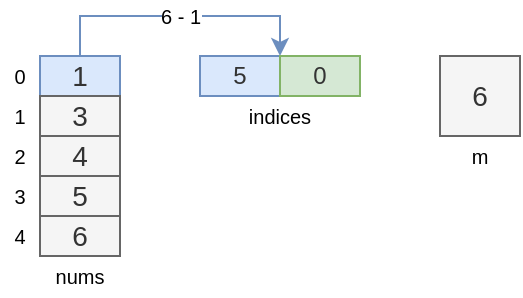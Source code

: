 <mxfile version="26.1.1" pages="4">
  <diagram name="1" id="XxaEcn1D0qPyR1fZYPSp">
    <mxGraphModel dx="830" dy="492" grid="1" gridSize="10" guides="1" tooltips="1" connect="1" arrows="1" fold="1" page="1" pageScale="1" pageWidth="340" pageHeight="220" math="0" shadow="0">
      <root>
        <mxCell id="T0aFZszhNgqpVuCYx-Jp-0" />
        <mxCell id="T0aFZszhNgqpVuCYx-Jp-1" parent="T0aFZszhNgqpVuCYx-Jp-0" />
        <mxCell id="_S6RzJJ14RBt0gjqpuyq-35" value="&lt;font style=&quot;font-size: 10px;&quot;&gt;6 - 1&lt;/font&gt;" style="edgeStyle=orthogonalEdgeStyle;rounded=0;orthogonalLoop=1;jettySize=auto;html=1;exitX=0.5;exitY=0;exitDx=0;exitDy=0;entryX=0;entryY=0;entryDx=0;entryDy=0;fillColor=#dae8fc;strokeColor=#6c8ebf;" parent="T0aFZszhNgqpVuCYx-Jp-1" source="_S6RzJJ14RBt0gjqpuyq-36" target="_S6RzJJ14RBt0gjqpuyq-40" edge="1">
          <mxGeometry relative="1" as="geometry" />
        </mxCell>
        <mxCell id="_S6RzJJ14RBt0gjqpuyq-36" value="1" style="rounded=0;whiteSpace=wrap;html=1;fontSize=14;fillColor=#dae8fc;strokeColor=#6c8ebf;fontColor=#333333;" parent="T0aFZszhNgqpVuCYx-Jp-1" vertex="1">
          <mxGeometry x="60" y="60" width="40" height="20" as="geometry" />
        </mxCell>
        <mxCell id="_S6RzJJ14RBt0gjqpuyq-37" value="3" style="rounded=0;whiteSpace=wrap;html=1;fontSize=14;fillColor=#f5f5f5;strokeColor=#666666;fontColor=#333333;" parent="T0aFZszhNgqpVuCYx-Jp-1" vertex="1">
          <mxGeometry x="60" y="80" width="40" height="20" as="geometry" />
        </mxCell>
        <mxCell id="_S6RzJJ14RBt0gjqpuyq-38" value="4" style="rounded=0;whiteSpace=wrap;html=1;fontSize=14;fillColor=#f5f5f5;strokeColor=#666666;fontColor=#333333;" parent="T0aFZszhNgqpVuCYx-Jp-1" vertex="1">
          <mxGeometry x="60" y="100" width="40" height="20" as="geometry" />
        </mxCell>
        <mxCell id="_S6RzJJ14RBt0gjqpuyq-39" value="5" style="rounded=0;whiteSpace=wrap;html=1;fillColor=#dae8fc;strokeColor=#6c8ebf;fontColor=#333333;" parent="T0aFZszhNgqpVuCYx-Jp-1" vertex="1">
          <mxGeometry x="140" y="60" width="40" height="20" as="geometry" />
        </mxCell>
        <mxCell id="_S6RzJJ14RBt0gjqpuyq-40" value="0" style="rounded=0;whiteSpace=wrap;html=1;fillColor=#d5e8d4;strokeColor=#82b366;fontColor=#333333;" parent="T0aFZszhNgqpVuCYx-Jp-1" vertex="1">
          <mxGeometry x="180" y="60" width="40" height="20" as="geometry" />
        </mxCell>
        <mxCell id="_S6RzJJ14RBt0gjqpuyq-42" value="6" style="rounded=0;whiteSpace=wrap;html=1;fontSize=14;fillColor=#f5f5f5;strokeColor=#666666;fontColor=#333333;" parent="T0aFZszhNgqpVuCYx-Jp-1" vertex="1">
          <mxGeometry x="260" y="60" width="40" height="40" as="geometry" />
        </mxCell>
        <mxCell id="_S6RzJJ14RBt0gjqpuyq-43" value="m" style="text;html=1;align=center;verticalAlign=middle;whiteSpace=wrap;rounded=0;fontSize=10;" parent="T0aFZszhNgqpVuCYx-Jp-1" vertex="1">
          <mxGeometry x="260" y="100" width="40" height="20" as="geometry" />
        </mxCell>
        <mxCell id="_S6RzJJ14RBt0gjqpuyq-44" value="indices" style="text;html=1;align=center;verticalAlign=middle;whiteSpace=wrap;rounded=0;fontSize=10;" parent="T0aFZszhNgqpVuCYx-Jp-1" vertex="1">
          <mxGeometry x="140" y="80" width="80" height="20" as="geometry" />
        </mxCell>
        <mxCell id="_S6RzJJ14RBt0gjqpuyq-45" value="nums" style="text;html=1;align=center;verticalAlign=middle;whiteSpace=wrap;rounded=0;fontSize=10;" parent="T0aFZszhNgqpVuCYx-Jp-1" vertex="1">
          <mxGeometry x="60" y="160" width="40" height="20" as="geometry" />
        </mxCell>
        <mxCell id="M0JT2sJg_n8GG57qIqw5-2" value="5" style="rounded=0;whiteSpace=wrap;html=1;fontSize=14;fillColor=#f5f5f5;strokeColor=#666666;fontColor=#333333;" vertex="1" parent="T0aFZszhNgqpVuCYx-Jp-1">
          <mxGeometry x="60" y="120" width="40" height="20" as="geometry" />
        </mxCell>
        <mxCell id="M0JT2sJg_n8GG57qIqw5-4" value="6" style="rounded=0;whiteSpace=wrap;html=1;fontSize=14;fillColor=#f5f5f5;strokeColor=#666666;fontColor=#333333;" vertex="1" parent="T0aFZszhNgqpVuCYx-Jp-1">
          <mxGeometry x="60" y="140" width="40" height="20" as="geometry" />
        </mxCell>
        <mxCell id="M0JT2sJg_n8GG57qIqw5-5" value="0" style="text;html=1;align=center;verticalAlign=middle;whiteSpace=wrap;rounded=0;fontSize=10;" vertex="1" parent="T0aFZszhNgqpVuCYx-Jp-1">
          <mxGeometry x="40" y="60" width="20" height="20" as="geometry" />
        </mxCell>
        <mxCell id="G3IpfiA9csgtdr19Ncoe-1" value="1" style="text;html=1;align=center;verticalAlign=middle;whiteSpace=wrap;rounded=0;fontSize=10;" vertex="1" parent="T0aFZszhNgqpVuCYx-Jp-1">
          <mxGeometry x="40" y="80" width="20" height="20" as="geometry" />
        </mxCell>
        <mxCell id="G3IpfiA9csgtdr19Ncoe-2" value="2" style="text;html=1;align=center;verticalAlign=middle;whiteSpace=wrap;rounded=0;fontSize=10;" vertex="1" parent="T0aFZszhNgqpVuCYx-Jp-1">
          <mxGeometry x="40" y="100" width="20" height="20" as="geometry" />
        </mxCell>
        <mxCell id="G3IpfiA9csgtdr19Ncoe-3" value="3" style="text;html=1;align=center;verticalAlign=middle;whiteSpace=wrap;rounded=0;fontSize=10;" vertex="1" parent="T0aFZszhNgqpVuCYx-Jp-1">
          <mxGeometry x="40" y="120" width="20" height="20" as="geometry" />
        </mxCell>
        <mxCell id="G3IpfiA9csgtdr19Ncoe-4" value="4" style="text;html=1;align=center;verticalAlign=middle;whiteSpace=wrap;rounded=0;fontSize=10;" vertex="1" parent="T0aFZszhNgqpVuCYx-Jp-1">
          <mxGeometry x="40" y="140" width="20" height="20" as="geometry" />
        </mxCell>
      </root>
    </mxGraphModel>
  </diagram>
  <diagram name="2" id="ePsB5KQ7u5S29FlXCp2l">
    <mxGraphModel dx="482" dy="286" grid="1" gridSize="10" guides="1" tooltips="1" connect="1" arrows="1" fold="1" page="1" pageScale="1" pageWidth="340" pageHeight="220" math="0" shadow="0">
      <root>
        <mxCell id="uol41dG8jqTRSERNkFw_-0" />
        <mxCell id="uol41dG8jqTRSERNkFw_-1" parent="uol41dG8jqTRSERNkFw_-0" />
        <mxCell id="uol41dG8jqTRSERNkFw_-2" value="&lt;font style=&quot;font-size: 10px;&quot;&gt;6 - 3&lt;/font&gt;" style="edgeStyle=orthogonalEdgeStyle;rounded=0;orthogonalLoop=1;jettySize=auto;html=1;exitX=0.5;exitY=0;exitDx=0;exitDy=0;entryX=0;entryY=0;entryDx=0;entryDy=0;fillColor=#dae8fc;strokeColor=#6c8ebf;" edge="1" parent="uol41dG8jqTRSERNkFw_-1" source="uol41dG8jqTRSERNkFw_-3" target="uol41dG8jqTRSERNkFw_-7">
          <mxGeometry relative="1" as="geometry" />
        </mxCell>
        <mxCell id="uol41dG8jqTRSERNkFw_-3" value="1" style="rounded=0;whiteSpace=wrap;html=1;fontSize=14;fillColor=#f5f5f5;strokeColor=#666666;fontColor=#333333;" vertex="1" parent="uol41dG8jqTRSERNkFw_-1">
          <mxGeometry x="60" y="60" width="40" height="20" as="geometry" />
        </mxCell>
        <mxCell id="uol41dG8jqTRSERNkFw_-4" value="3" style="rounded=0;whiteSpace=wrap;html=1;fontSize=14;fillColor=#dae8fc;strokeColor=#6c8ebf;fontColor=#333333;" vertex="1" parent="uol41dG8jqTRSERNkFw_-1">
          <mxGeometry x="60" y="80" width="40" height="20" as="geometry" />
        </mxCell>
        <mxCell id="uol41dG8jqTRSERNkFw_-5" value="4" style="rounded=0;whiteSpace=wrap;html=1;fontSize=14;fillColor=#f5f5f5;strokeColor=#666666;fontColor=#333333;" vertex="1" parent="uol41dG8jqTRSERNkFw_-1">
          <mxGeometry x="60" y="100" width="40" height="20" as="geometry" />
        </mxCell>
        <mxCell id="uol41dG8jqTRSERNkFw_-6" value="5" style="rounded=0;whiteSpace=wrap;html=1;fillColor=#f5f5f5;strokeColor=#666666;fontColor=#333333;" vertex="1" parent="uol41dG8jqTRSERNkFw_-1">
          <mxGeometry x="140" y="60" width="40" height="20" as="geometry" />
        </mxCell>
        <mxCell id="uol41dG8jqTRSERNkFw_-7" value="0" style="rounded=0;whiteSpace=wrap;html=1;fillColor=#f5f5f5;strokeColor=#666666;fontColor=#333333;" vertex="1" parent="uol41dG8jqTRSERNkFw_-1">
          <mxGeometry x="180" y="60" width="40" height="20" as="geometry" />
        </mxCell>
        <mxCell id="uol41dG8jqTRSERNkFw_-8" value="6" style="rounded=0;whiteSpace=wrap;html=1;fontSize=14;fillColor=#f5f5f5;strokeColor=#666666;fontColor=#333333;" vertex="1" parent="uol41dG8jqTRSERNkFw_-1">
          <mxGeometry x="260" y="60" width="40" height="40" as="geometry" />
        </mxCell>
        <mxCell id="uol41dG8jqTRSERNkFw_-9" value="m" style="text;html=1;align=center;verticalAlign=middle;whiteSpace=wrap;rounded=0;fontSize=10;" vertex="1" parent="uol41dG8jqTRSERNkFw_-1">
          <mxGeometry x="260" y="100" width="40" height="20" as="geometry" />
        </mxCell>
        <mxCell id="uol41dG8jqTRSERNkFw_-10" value="indices" style="text;html=1;align=center;verticalAlign=middle;whiteSpace=wrap;rounded=0;fontSize=10;" vertex="1" parent="uol41dG8jqTRSERNkFw_-1">
          <mxGeometry x="140" y="100" width="80" height="20" as="geometry" />
        </mxCell>
        <mxCell id="uol41dG8jqTRSERNkFw_-11" value="nums" style="text;html=1;align=center;verticalAlign=middle;whiteSpace=wrap;rounded=0;fontSize=10;" vertex="1" parent="uol41dG8jqTRSERNkFw_-1">
          <mxGeometry x="60" y="160" width="40" height="20" as="geometry" />
        </mxCell>
        <mxCell id="uol41dG8jqTRSERNkFw_-12" value="5" style="rounded=0;whiteSpace=wrap;html=1;fontSize=14;fillColor=#f5f5f5;strokeColor=#666666;fontColor=#333333;" vertex="1" parent="uol41dG8jqTRSERNkFw_-1">
          <mxGeometry x="60" y="120" width="40" height="20" as="geometry" />
        </mxCell>
        <mxCell id="uol41dG8jqTRSERNkFw_-13" value="6" style="rounded=0;whiteSpace=wrap;html=1;fontSize=14;fillColor=#f5f5f5;strokeColor=#666666;fontColor=#333333;" vertex="1" parent="uol41dG8jqTRSERNkFw_-1">
          <mxGeometry x="60" y="140" width="40" height="20" as="geometry" />
        </mxCell>
        <mxCell id="uol41dG8jqTRSERNkFw_-14" value="0" style="text;html=1;align=center;verticalAlign=middle;whiteSpace=wrap;rounded=0;fontSize=10;" vertex="1" parent="uol41dG8jqTRSERNkFw_-1">
          <mxGeometry x="40" y="60" width="20" height="20" as="geometry" />
        </mxCell>
        <mxCell id="uol41dG8jqTRSERNkFw_-15" value="1" style="text;html=1;align=center;verticalAlign=middle;whiteSpace=wrap;rounded=0;fontSize=10;" vertex="1" parent="uol41dG8jqTRSERNkFw_-1">
          <mxGeometry x="40" y="80" width="20" height="20" as="geometry" />
        </mxCell>
        <mxCell id="uol41dG8jqTRSERNkFw_-16" value="2" style="text;html=1;align=center;verticalAlign=middle;whiteSpace=wrap;rounded=0;fontSize=10;" vertex="1" parent="uol41dG8jqTRSERNkFw_-1">
          <mxGeometry x="40" y="100" width="20" height="20" as="geometry" />
        </mxCell>
        <mxCell id="uol41dG8jqTRSERNkFw_-17" value="3" style="text;html=1;align=center;verticalAlign=middle;whiteSpace=wrap;rounded=0;fontSize=10;" vertex="1" parent="uol41dG8jqTRSERNkFw_-1">
          <mxGeometry x="40" y="120" width="20" height="20" as="geometry" />
        </mxCell>
        <mxCell id="uol41dG8jqTRSERNkFw_-18" value="4" style="text;html=1;align=center;verticalAlign=middle;whiteSpace=wrap;rounded=0;fontSize=10;" vertex="1" parent="uol41dG8jqTRSERNkFw_-1">
          <mxGeometry x="40" y="140" width="20" height="20" as="geometry" />
        </mxCell>
        <mxCell id="QIXajYMGRiA3eG9aM-Gm-1" value="3" style="rounded=0;whiteSpace=wrap;html=1;fillColor=#dae8fc;strokeColor=#6c8ebf;fontColor=#333333;" vertex="1" parent="uol41dG8jqTRSERNkFw_-1">
          <mxGeometry x="140" y="80" width="40" height="20" as="geometry" />
        </mxCell>
        <mxCell id="QIXajYMGRiA3eG9aM-Gm-2" value="1" style="rounded=0;whiteSpace=wrap;html=1;fillColor=#d5e8d4;strokeColor=#82b366;fontColor=#333333;" vertex="1" parent="uol41dG8jqTRSERNkFw_-1">
          <mxGeometry x="180" y="80" width="40" height="20" as="geometry" />
        </mxCell>
      </root>
    </mxGraphModel>
  </diagram>
  <diagram name="3" id="lJo6IvKb6EwDXm9o4l7W">
    <mxGraphModel dx="691" dy="410" grid="1" gridSize="10" guides="1" tooltips="1" connect="1" arrows="1" fold="1" page="1" pageScale="1" pageWidth="340" pageHeight="220" math="0" shadow="0">
      <root>
        <mxCell id="6jCByKO1qrH8etzgY2yF-0" />
        <mxCell id="6jCByKO1qrH8etzgY2yF-1" parent="6jCByKO1qrH8etzgY2yF-0" />
        <mxCell id="6jCByKO1qrH8etzgY2yF-2" value="&lt;font style=&quot;font-size: 10px;&quot;&gt;6 - 4&lt;/font&gt;" style="edgeStyle=orthogonalEdgeStyle;rounded=0;orthogonalLoop=1;jettySize=auto;html=1;exitX=0.5;exitY=0;exitDx=0;exitDy=0;entryX=0;entryY=0;entryDx=0;entryDy=0;fillColor=#dae8fc;strokeColor=#6c8ebf;" edge="1" parent="6jCByKO1qrH8etzgY2yF-1" source="6jCByKO1qrH8etzgY2yF-3" target="6jCByKO1qrH8etzgY2yF-7">
          <mxGeometry relative="1" as="geometry">
            <mxPoint as="offset" />
          </mxGeometry>
        </mxCell>
        <mxCell id="6jCByKO1qrH8etzgY2yF-3" value="1" style="rounded=0;whiteSpace=wrap;html=1;fontSize=14;fillColor=#f5f5f5;strokeColor=#666666;fontColor=#333333;" vertex="1" parent="6jCByKO1qrH8etzgY2yF-1">
          <mxGeometry x="60" y="60" width="40" height="20" as="geometry" />
        </mxCell>
        <mxCell id="6jCByKO1qrH8etzgY2yF-4" value="3" style="rounded=0;whiteSpace=wrap;html=1;fontSize=14;fillColor=#f5f5f5;strokeColor=#666666;fontColor=#333333;" vertex="1" parent="6jCByKO1qrH8etzgY2yF-1">
          <mxGeometry x="60" y="80" width="40" height="20" as="geometry" />
        </mxCell>
        <mxCell id="6jCByKO1qrH8etzgY2yF-5" value="4" style="rounded=0;whiteSpace=wrap;html=1;fontSize=14;fillColor=#dae8fc;strokeColor=#6c8ebf;fontColor=#333333;" vertex="1" parent="6jCByKO1qrH8etzgY2yF-1">
          <mxGeometry x="60" y="100" width="40" height="20" as="geometry" />
        </mxCell>
        <mxCell id="6jCByKO1qrH8etzgY2yF-6" value="5" style="rounded=0;whiteSpace=wrap;html=1;fillColor=#f5f5f5;strokeColor=#666666;fontColor=#333333;" vertex="1" parent="6jCByKO1qrH8etzgY2yF-1">
          <mxGeometry x="140" y="60" width="40" height="20" as="geometry" />
        </mxCell>
        <mxCell id="6jCByKO1qrH8etzgY2yF-7" value="0" style="rounded=0;whiteSpace=wrap;html=1;fillColor=#f5f5f5;strokeColor=#666666;fontColor=#333333;" vertex="1" parent="6jCByKO1qrH8etzgY2yF-1">
          <mxGeometry x="180" y="60" width="40" height="20" as="geometry" />
        </mxCell>
        <mxCell id="6jCByKO1qrH8etzgY2yF-8" value="6" style="rounded=0;whiteSpace=wrap;html=1;fontSize=14;fillColor=#f5f5f5;strokeColor=#666666;fontColor=#333333;" vertex="1" parent="6jCByKO1qrH8etzgY2yF-1">
          <mxGeometry x="260" y="60" width="40" height="40" as="geometry" />
        </mxCell>
        <mxCell id="6jCByKO1qrH8etzgY2yF-9" value="m" style="text;html=1;align=center;verticalAlign=middle;whiteSpace=wrap;rounded=0;fontSize=10;" vertex="1" parent="6jCByKO1qrH8etzgY2yF-1">
          <mxGeometry x="260" y="100" width="40" height="20" as="geometry" />
        </mxCell>
        <mxCell id="6jCByKO1qrH8etzgY2yF-10" value="indices" style="text;html=1;align=center;verticalAlign=middle;whiteSpace=wrap;rounded=0;fontSize=10;" vertex="1" parent="6jCByKO1qrH8etzgY2yF-1">
          <mxGeometry x="140" y="120" width="80" height="20" as="geometry" />
        </mxCell>
        <mxCell id="6jCByKO1qrH8etzgY2yF-11" value="nums" style="text;html=1;align=center;verticalAlign=middle;whiteSpace=wrap;rounded=0;fontSize=10;" vertex="1" parent="6jCByKO1qrH8etzgY2yF-1">
          <mxGeometry x="60" y="160" width="40" height="20" as="geometry" />
        </mxCell>
        <mxCell id="6jCByKO1qrH8etzgY2yF-12" value="5" style="rounded=0;whiteSpace=wrap;html=1;fontSize=14;fillColor=#f5f5f5;strokeColor=#666666;fontColor=#333333;" vertex="1" parent="6jCByKO1qrH8etzgY2yF-1">
          <mxGeometry x="60" y="120" width="40" height="20" as="geometry" />
        </mxCell>
        <mxCell id="6jCByKO1qrH8etzgY2yF-13" value="6" style="rounded=0;whiteSpace=wrap;html=1;fontSize=14;fillColor=#f5f5f5;strokeColor=#666666;fontColor=#333333;" vertex="1" parent="6jCByKO1qrH8etzgY2yF-1">
          <mxGeometry x="60" y="140" width="40" height="20" as="geometry" />
        </mxCell>
        <mxCell id="6jCByKO1qrH8etzgY2yF-14" value="0" style="text;html=1;align=center;verticalAlign=middle;whiteSpace=wrap;rounded=0;fontSize=10;" vertex="1" parent="6jCByKO1qrH8etzgY2yF-1">
          <mxGeometry x="40" y="60" width="20" height="20" as="geometry" />
        </mxCell>
        <mxCell id="6jCByKO1qrH8etzgY2yF-15" value="1" style="text;html=1;align=center;verticalAlign=middle;whiteSpace=wrap;rounded=0;fontSize=10;" vertex="1" parent="6jCByKO1qrH8etzgY2yF-1">
          <mxGeometry x="40" y="80" width="20" height="20" as="geometry" />
        </mxCell>
        <mxCell id="6jCByKO1qrH8etzgY2yF-16" value="2" style="text;html=1;align=center;verticalAlign=middle;whiteSpace=wrap;rounded=0;fontSize=10;" vertex="1" parent="6jCByKO1qrH8etzgY2yF-1">
          <mxGeometry x="40" y="100" width="20" height="20" as="geometry" />
        </mxCell>
        <mxCell id="6jCByKO1qrH8etzgY2yF-17" value="3" style="text;html=1;align=center;verticalAlign=middle;whiteSpace=wrap;rounded=0;fontSize=10;" vertex="1" parent="6jCByKO1qrH8etzgY2yF-1">
          <mxGeometry x="40" y="120" width="20" height="20" as="geometry" />
        </mxCell>
        <mxCell id="6jCByKO1qrH8etzgY2yF-18" value="4" style="text;html=1;align=center;verticalAlign=middle;whiteSpace=wrap;rounded=0;fontSize=10;" vertex="1" parent="6jCByKO1qrH8etzgY2yF-1">
          <mxGeometry x="40" y="140" width="20" height="20" as="geometry" />
        </mxCell>
        <mxCell id="6jCByKO1qrH8etzgY2yF-19" value="2" style="rounded=0;whiteSpace=wrap;html=1;fillColor=#dae8fc;strokeColor=#6c8ebf;fontColor=#333333;" vertex="1" parent="6jCByKO1qrH8etzgY2yF-1">
          <mxGeometry x="140" y="100" width="40" height="20" as="geometry" />
        </mxCell>
        <mxCell id="6jCByKO1qrH8etzgY2yF-20" value="1" style="rounded=0;whiteSpace=wrap;html=1;fillColor=#d5e8d4;strokeColor=#82b366;fontColor=#333333;" vertex="1" parent="6jCByKO1qrH8etzgY2yF-1">
          <mxGeometry x="180" y="100" width="40" height="20" as="geometry" />
        </mxCell>
        <mxCell id="DmcaAO3FJpVP3GT4KEou-0" value="1" style="rounded=0;whiteSpace=wrap;html=1;fillColor=#f5f5f5;strokeColor=#666666;fontColor=#333333;" vertex="1" parent="6jCByKO1qrH8etzgY2yF-1">
          <mxGeometry x="180" y="80" width="40" height="20" as="geometry" />
        </mxCell>
        <mxCell id="DmcaAO3FJpVP3GT4KEou-1" value="3" style="rounded=0;whiteSpace=wrap;html=1;fillColor=#f5f5f5;strokeColor=#666666;fontColor=#333333;" vertex="1" parent="6jCByKO1qrH8etzgY2yF-1">
          <mxGeometry x="140" y="80" width="40" height="20" as="geometry" />
        </mxCell>
      </root>
    </mxGraphModel>
  </diagram>
  <diagram name="4" id="EAr-G96sEL48wrd8swd-">
    <mxGraphModel dx="988" dy="586" grid="1" gridSize="10" guides="1" tooltips="1" connect="1" arrows="1" fold="1" page="1" pageScale="1" pageWidth="280" pageHeight="240" math="0" shadow="0">
      <root>
        <mxCell id="MeAs6AFloD6aNDIv_oTu-0" />
        <mxCell id="MeAs6AFloD6aNDIv_oTu-1" parent="MeAs6AFloD6aNDIv_oTu-0" />
        <mxCell id="MeAs6AFloD6aNDIv_oTu-2" value="&lt;font style=&quot;font-size: 10px;&quot;&gt;5 == 5&lt;/font&gt;" style="edgeStyle=orthogonalEdgeStyle;rounded=0;orthogonalLoop=1;jettySize=auto;html=1;exitX=0.5;exitY=0;exitDx=0;exitDy=0;entryX=0;entryY=0;entryDx=0;entryDy=0;fillColor=#dae8fc;strokeColor=#6c8ebf;" edge="1" parent="MeAs6AFloD6aNDIv_oTu-1" source="MeAs6AFloD6aNDIv_oTu-3" target="MeAs6AFloD6aNDIv_oTu-7">
          <mxGeometry relative="1" as="geometry">
            <mxPoint as="offset" />
          </mxGeometry>
        </mxCell>
        <mxCell id="MeAs6AFloD6aNDIv_oTu-3" value="1" style="rounded=0;whiteSpace=wrap;html=1;fontSize=14;fillColor=#f5f5f5;strokeColor=#666666;fontColor=#333333;" vertex="1" parent="MeAs6AFloD6aNDIv_oTu-1">
          <mxGeometry x="60" y="60" width="40" height="20" as="geometry" />
        </mxCell>
        <mxCell id="MeAs6AFloD6aNDIv_oTu-4" value="3" style="rounded=0;whiteSpace=wrap;html=1;fontSize=14;fillColor=#f5f5f5;strokeColor=#666666;fontColor=#333333;" vertex="1" parent="MeAs6AFloD6aNDIv_oTu-1">
          <mxGeometry x="60" y="80" width="40" height="20" as="geometry" />
        </mxCell>
        <mxCell id="MeAs6AFloD6aNDIv_oTu-5" value="4" style="rounded=0;whiteSpace=wrap;html=1;fontSize=14;fillColor=#f5f5f5;strokeColor=#666666;fontColor=#333333;" vertex="1" parent="MeAs6AFloD6aNDIv_oTu-1">
          <mxGeometry x="60" y="100" width="40" height="20" as="geometry" />
        </mxCell>
        <mxCell id="MeAs6AFloD6aNDIv_oTu-6" value="5" style="rounded=0;whiteSpace=wrap;html=1;fillColor=#dae8fc;strokeColor=#6c8ebf;fontColor=#333333;" vertex="1" parent="MeAs6AFloD6aNDIv_oTu-1">
          <mxGeometry x="140" y="60" width="40" height="20" as="geometry" />
        </mxCell>
        <mxCell id="XTT2L2G1cgdEymZ4K0kA-2" value="&lt;font style=&quot;font-size: 10px;&quot;&gt;0 + 1&lt;/font&gt;" style="edgeStyle=orthogonalEdgeStyle;rounded=0;orthogonalLoop=1;jettySize=auto;html=1;exitX=1;exitY=0.5;exitDx=0;exitDy=0;entryX=1;entryY=0.5;entryDx=0;entryDy=0;fillColor=#ffe6cc;strokeColor=#d79b00;" edge="1" parent="MeAs6AFloD6aNDIv_oTu-1" source="MeAs6AFloD6aNDIv_oTu-7" target="XTT2L2G1cgdEymZ4K0kA-0">
          <mxGeometry relative="1" as="geometry" />
        </mxCell>
        <mxCell id="MeAs6AFloD6aNDIv_oTu-7" value="0" style="rounded=0;whiteSpace=wrap;html=1;fillColor=#ffe6cc;strokeColor=#d79b00;fontColor=#333333;" vertex="1" parent="MeAs6AFloD6aNDIv_oTu-1">
          <mxGeometry x="180" y="60" width="40" height="20" as="geometry" />
        </mxCell>
        <mxCell id="MeAs6AFloD6aNDIv_oTu-10" value="indices" style="text;html=1;align=center;verticalAlign=middle;whiteSpace=wrap;rounded=0;fontSize=10;" vertex="1" parent="MeAs6AFloD6aNDIv_oTu-1">
          <mxGeometry x="140" y="120" width="80" height="20" as="geometry" />
        </mxCell>
        <mxCell id="MeAs6AFloD6aNDIv_oTu-11" value="nums" style="text;html=1;align=center;verticalAlign=middle;whiteSpace=wrap;rounded=0;fontSize=10;" vertex="1" parent="MeAs6AFloD6aNDIv_oTu-1">
          <mxGeometry x="60" y="160" width="40" height="20" as="geometry" />
        </mxCell>
        <mxCell id="XTT2L2G1cgdEymZ4K0kA-3" value="&lt;font style=&quot;font-size: 10px;&quot;&gt;3 + 1&lt;/font&gt;" style="edgeStyle=orthogonalEdgeStyle;rounded=0;orthogonalLoop=1;jettySize=auto;html=1;exitX=1;exitY=0.5;exitDx=0;exitDy=0;entryX=0;entryY=0.5;entryDx=0;entryDy=0;fillColor=#dae8fc;strokeColor=#6c8ebf;" edge="1" parent="MeAs6AFloD6aNDIv_oTu-1" source="MeAs6AFloD6aNDIv_oTu-12" target="XTT2L2G1cgdEymZ4K0kA-1">
          <mxGeometry relative="1" as="geometry">
            <mxPoint as="offset" />
          </mxGeometry>
        </mxCell>
        <mxCell id="MeAs6AFloD6aNDIv_oTu-12" value="5" style="rounded=0;whiteSpace=wrap;html=1;fontSize=14;fillColor=#dae8fc;strokeColor=#6c8ebf;fontColor=#333333;" vertex="1" parent="MeAs6AFloD6aNDIv_oTu-1">
          <mxGeometry x="60" y="120" width="40" height="20" as="geometry" />
        </mxCell>
        <mxCell id="MeAs6AFloD6aNDIv_oTu-13" value="6" style="rounded=0;whiteSpace=wrap;html=1;fontSize=14;fillColor=#f5f5f5;strokeColor=#666666;fontColor=#333333;" vertex="1" parent="MeAs6AFloD6aNDIv_oTu-1">
          <mxGeometry x="60" y="140" width="40" height="20" as="geometry" />
        </mxCell>
        <mxCell id="MeAs6AFloD6aNDIv_oTu-14" value="0" style="text;html=1;align=center;verticalAlign=middle;whiteSpace=wrap;rounded=0;fontSize=10;" vertex="1" parent="MeAs6AFloD6aNDIv_oTu-1">
          <mxGeometry x="40" y="60" width="20" height="20" as="geometry" />
        </mxCell>
        <mxCell id="MeAs6AFloD6aNDIv_oTu-15" value="1" style="text;html=1;align=center;verticalAlign=middle;whiteSpace=wrap;rounded=0;fontSize=10;" vertex="1" parent="MeAs6AFloD6aNDIv_oTu-1">
          <mxGeometry x="40" y="80" width="20" height="20" as="geometry" />
        </mxCell>
        <mxCell id="MeAs6AFloD6aNDIv_oTu-16" value="2" style="text;html=1;align=center;verticalAlign=middle;whiteSpace=wrap;rounded=0;fontSize=10;" vertex="1" parent="MeAs6AFloD6aNDIv_oTu-1">
          <mxGeometry x="40" y="100" width="20" height="20" as="geometry" />
        </mxCell>
        <mxCell id="MeAs6AFloD6aNDIv_oTu-17" value="3" style="text;html=1;align=center;verticalAlign=middle;whiteSpace=wrap;rounded=0;fontSize=10;" vertex="1" parent="MeAs6AFloD6aNDIv_oTu-1">
          <mxGeometry x="40" y="120" width="20" height="20" as="geometry" />
        </mxCell>
        <mxCell id="MeAs6AFloD6aNDIv_oTu-18" value="4" style="text;html=1;align=center;verticalAlign=middle;whiteSpace=wrap;rounded=0;fontSize=10;" vertex="1" parent="MeAs6AFloD6aNDIv_oTu-1">
          <mxGeometry x="40" y="140" width="20" height="20" as="geometry" />
        </mxCell>
        <mxCell id="MeAs6AFloD6aNDIv_oTu-19" value="2" style="rounded=0;whiteSpace=wrap;html=1;fillColor=#f5f5f5;strokeColor=#666666;fontColor=#333333;" vertex="1" parent="MeAs6AFloD6aNDIv_oTu-1">
          <mxGeometry x="140" y="100" width="40" height="20" as="geometry" />
        </mxCell>
        <mxCell id="MeAs6AFloD6aNDIv_oTu-20" value="1" style="rounded=0;whiteSpace=wrap;html=1;fillColor=#f5f5f5;strokeColor=#666666;fontColor=#333333;" vertex="1" parent="MeAs6AFloD6aNDIv_oTu-1">
          <mxGeometry x="180" y="100" width="40" height="20" as="geometry" />
        </mxCell>
        <mxCell id="MeAs6AFloD6aNDIv_oTu-21" value="1" style="rounded=0;whiteSpace=wrap;html=1;fillColor=#f5f5f5;strokeColor=#666666;fontColor=#333333;" vertex="1" parent="MeAs6AFloD6aNDIv_oTu-1">
          <mxGeometry x="180" y="80" width="40" height="20" as="geometry" />
        </mxCell>
        <mxCell id="MeAs6AFloD6aNDIv_oTu-22" value="3" style="rounded=0;whiteSpace=wrap;html=1;fillColor=#f5f5f5;strokeColor=#666666;fontColor=#333333;" vertex="1" parent="MeAs6AFloD6aNDIv_oTu-1">
          <mxGeometry x="140" y="80" width="40" height="20" as="geometry" />
        </mxCell>
        <mxCell id="XTT2L2G1cgdEymZ4K0kA-0" value="1" style="rounded=0;whiteSpace=wrap;html=1;fillColor=#ffe6cc;strokeColor=#d79b00;fontColor=#333333;" vertex="1" parent="MeAs6AFloD6aNDIv_oTu-1">
          <mxGeometry x="180" y="160" width="40" height="20" as="geometry" />
        </mxCell>
        <mxCell id="XTT2L2G1cgdEymZ4K0kA-1" value="4" style="rounded=0;whiteSpace=wrap;html=1;fontSize=14;fillColor=#d5e8d4;strokeColor=#82b366;fontColor=#333333;" vertex="1" parent="MeAs6AFloD6aNDIv_oTu-1">
          <mxGeometry x="180" y="180" width="40" height="20" as="geometry" />
        </mxCell>
      </root>
    </mxGraphModel>
  </diagram>
</mxfile>
